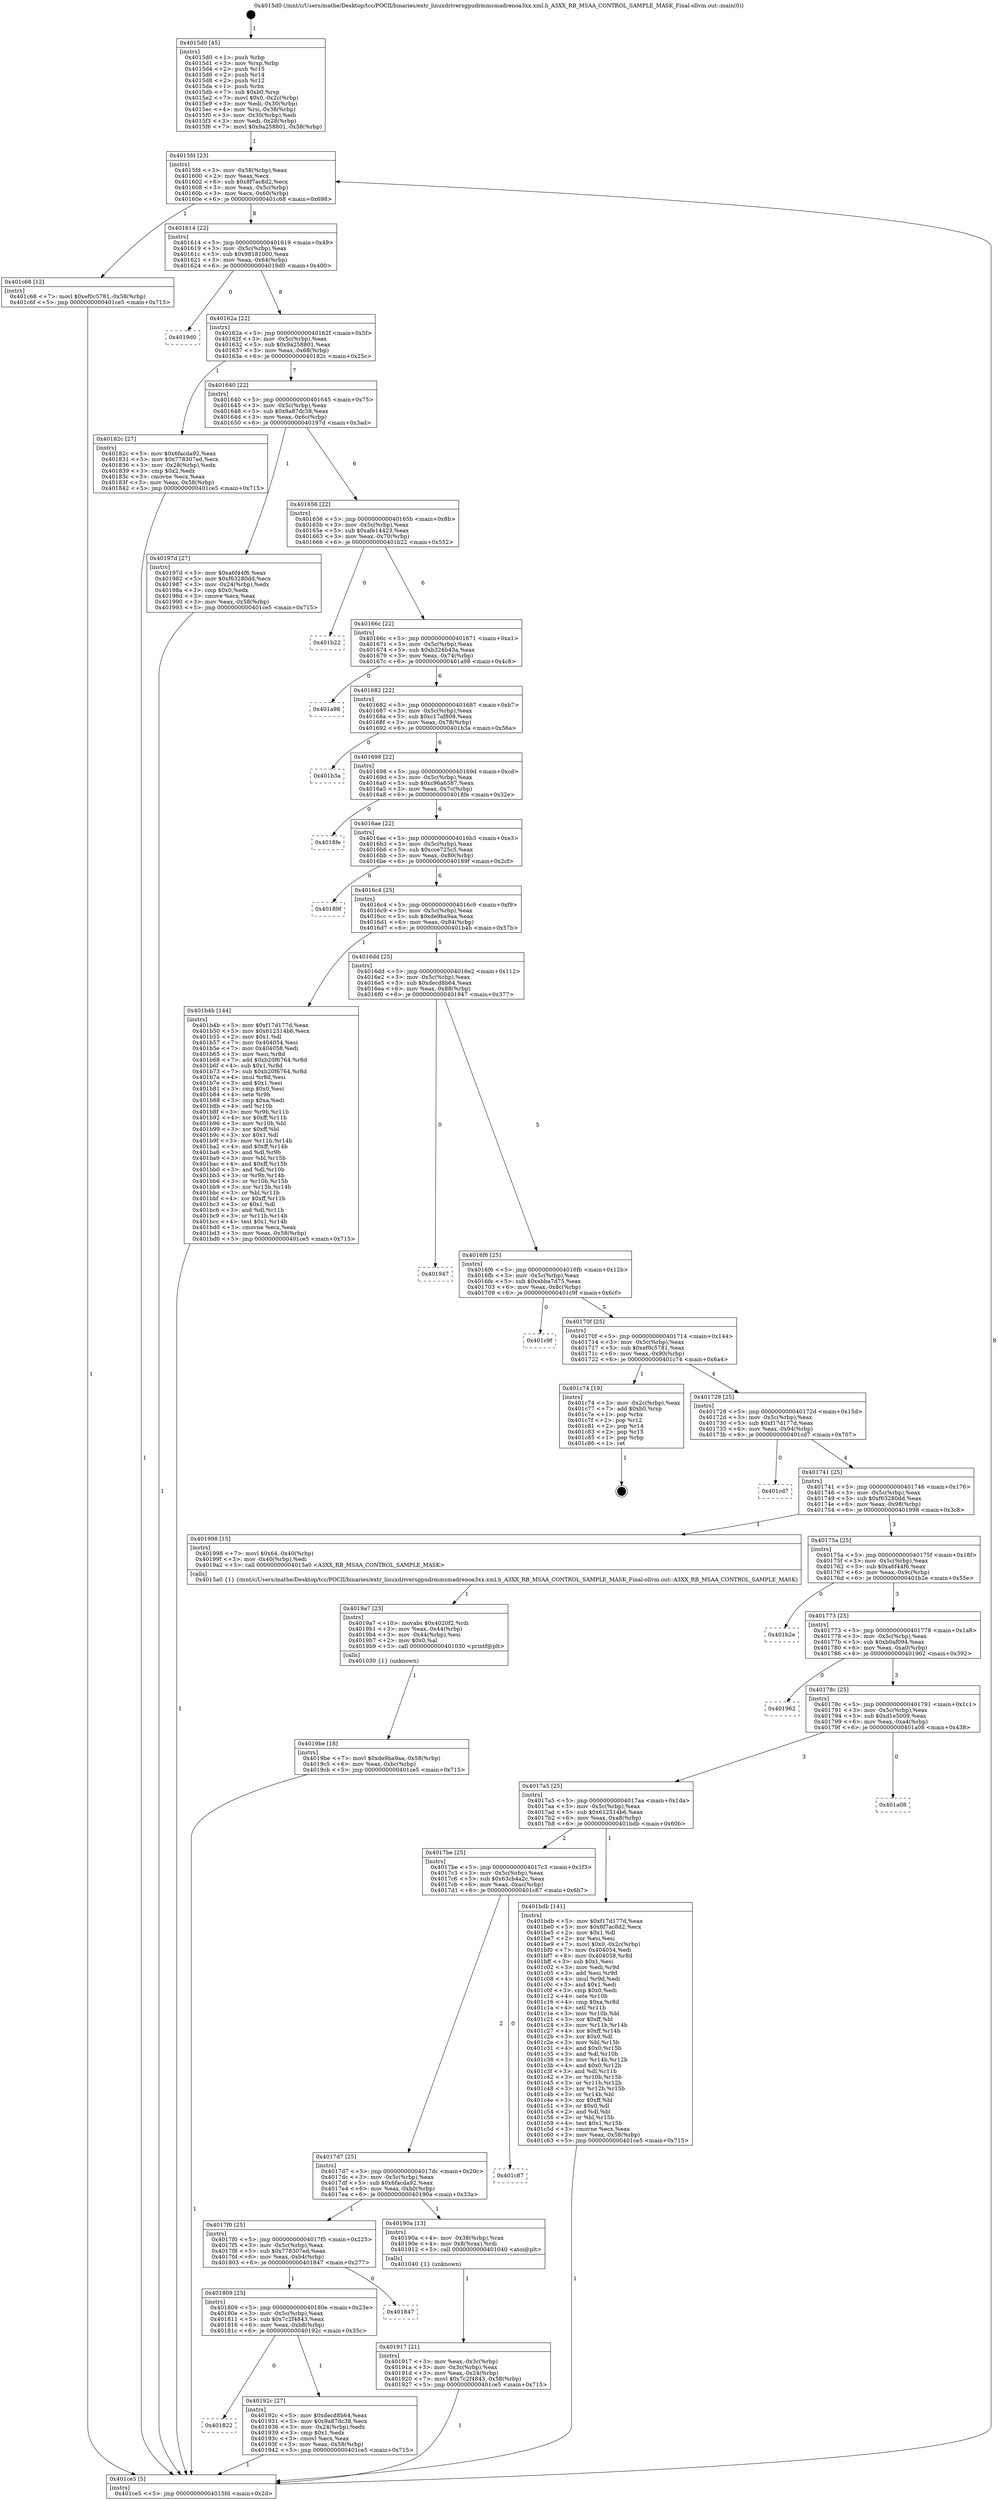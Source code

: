 digraph "0x4015d0" {
  label = "0x4015d0 (/mnt/c/Users/mathe/Desktop/tcc/POCII/binaries/extr_linuxdriversgpudrmmsmadrenoa3xx.xml.h_A3XX_RB_MSAA_CONTROL_SAMPLE_MASK_Final-ollvm.out::main(0))"
  labelloc = "t"
  node[shape=record]

  Entry [label="",width=0.3,height=0.3,shape=circle,fillcolor=black,style=filled]
  "0x4015fd" [label="{
     0x4015fd [23]\l
     | [instrs]\l
     &nbsp;&nbsp;0x4015fd \<+3\>: mov -0x58(%rbp),%eax\l
     &nbsp;&nbsp;0x401600 \<+2\>: mov %eax,%ecx\l
     &nbsp;&nbsp;0x401602 \<+6\>: sub $0x8f7ac8d2,%ecx\l
     &nbsp;&nbsp;0x401608 \<+3\>: mov %eax,-0x5c(%rbp)\l
     &nbsp;&nbsp;0x40160b \<+3\>: mov %ecx,-0x60(%rbp)\l
     &nbsp;&nbsp;0x40160e \<+6\>: je 0000000000401c68 \<main+0x698\>\l
  }"]
  "0x401c68" [label="{
     0x401c68 [12]\l
     | [instrs]\l
     &nbsp;&nbsp;0x401c68 \<+7\>: movl $0xef0c5781,-0x58(%rbp)\l
     &nbsp;&nbsp;0x401c6f \<+5\>: jmp 0000000000401ce5 \<main+0x715\>\l
  }"]
  "0x401614" [label="{
     0x401614 [22]\l
     | [instrs]\l
     &nbsp;&nbsp;0x401614 \<+5\>: jmp 0000000000401619 \<main+0x49\>\l
     &nbsp;&nbsp;0x401619 \<+3\>: mov -0x5c(%rbp),%eax\l
     &nbsp;&nbsp;0x40161c \<+5\>: sub $0x98181000,%eax\l
     &nbsp;&nbsp;0x401621 \<+3\>: mov %eax,-0x64(%rbp)\l
     &nbsp;&nbsp;0x401624 \<+6\>: je 00000000004019d0 \<main+0x400\>\l
  }"]
  Exit [label="",width=0.3,height=0.3,shape=circle,fillcolor=black,style=filled,peripheries=2]
  "0x4019d0" [label="{
     0x4019d0\l
  }", style=dashed]
  "0x40162a" [label="{
     0x40162a [22]\l
     | [instrs]\l
     &nbsp;&nbsp;0x40162a \<+5\>: jmp 000000000040162f \<main+0x5f\>\l
     &nbsp;&nbsp;0x40162f \<+3\>: mov -0x5c(%rbp),%eax\l
     &nbsp;&nbsp;0x401632 \<+5\>: sub $0x9a258801,%eax\l
     &nbsp;&nbsp;0x401637 \<+3\>: mov %eax,-0x68(%rbp)\l
     &nbsp;&nbsp;0x40163a \<+6\>: je 000000000040182c \<main+0x25c\>\l
  }"]
  "0x4019be" [label="{
     0x4019be [18]\l
     | [instrs]\l
     &nbsp;&nbsp;0x4019be \<+7\>: movl $0xde9ba9aa,-0x58(%rbp)\l
     &nbsp;&nbsp;0x4019c5 \<+6\>: mov %eax,-0xbc(%rbp)\l
     &nbsp;&nbsp;0x4019cb \<+5\>: jmp 0000000000401ce5 \<main+0x715\>\l
  }"]
  "0x40182c" [label="{
     0x40182c [27]\l
     | [instrs]\l
     &nbsp;&nbsp;0x40182c \<+5\>: mov $0x6facda92,%eax\l
     &nbsp;&nbsp;0x401831 \<+5\>: mov $0x778307ed,%ecx\l
     &nbsp;&nbsp;0x401836 \<+3\>: mov -0x28(%rbp),%edx\l
     &nbsp;&nbsp;0x401839 \<+3\>: cmp $0x2,%edx\l
     &nbsp;&nbsp;0x40183c \<+3\>: cmovne %ecx,%eax\l
     &nbsp;&nbsp;0x40183f \<+3\>: mov %eax,-0x58(%rbp)\l
     &nbsp;&nbsp;0x401842 \<+5\>: jmp 0000000000401ce5 \<main+0x715\>\l
  }"]
  "0x401640" [label="{
     0x401640 [22]\l
     | [instrs]\l
     &nbsp;&nbsp;0x401640 \<+5\>: jmp 0000000000401645 \<main+0x75\>\l
     &nbsp;&nbsp;0x401645 \<+3\>: mov -0x5c(%rbp),%eax\l
     &nbsp;&nbsp;0x401648 \<+5\>: sub $0x9a87dc38,%eax\l
     &nbsp;&nbsp;0x40164d \<+3\>: mov %eax,-0x6c(%rbp)\l
     &nbsp;&nbsp;0x401650 \<+6\>: je 000000000040197d \<main+0x3ad\>\l
  }"]
  "0x401ce5" [label="{
     0x401ce5 [5]\l
     | [instrs]\l
     &nbsp;&nbsp;0x401ce5 \<+5\>: jmp 00000000004015fd \<main+0x2d\>\l
  }"]
  "0x4015d0" [label="{
     0x4015d0 [45]\l
     | [instrs]\l
     &nbsp;&nbsp;0x4015d0 \<+1\>: push %rbp\l
     &nbsp;&nbsp;0x4015d1 \<+3\>: mov %rsp,%rbp\l
     &nbsp;&nbsp;0x4015d4 \<+2\>: push %r15\l
     &nbsp;&nbsp;0x4015d6 \<+2\>: push %r14\l
     &nbsp;&nbsp;0x4015d8 \<+2\>: push %r12\l
     &nbsp;&nbsp;0x4015da \<+1\>: push %rbx\l
     &nbsp;&nbsp;0x4015db \<+7\>: sub $0xb0,%rsp\l
     &nbsp;&nbsp;0x4015e2 \<+7\>: movl $0x0,-0x2c(%rbp)\l
     &nbsp;&nbsp;0x4015e9 \<+3\>: mov %edi,-0x30(%rbp)\l
     &nbsp;&nbsp;0x4015ec \<+4\>: mov %rsi,-0x38(%rbp)\l
     &nbsp;&nbsp;0x4015f0 \<+3\>: mov -0x30(%rbp),%edi\l
     &nbsp;&nbsp;0x4015f3 \<+3\>: mov %edi,-0x28(%rbp)\l
     &nbsp;&nbsp;0x4015f6 \<+7\>: movl $0x9a258801,-0x58(%rbp)\l
  }"]
  "0x4019a7" [label="{
     0x4019a7 [23]\l
     | [instrs]\l
     &nbsp;&nbsp;0x4019a7 \<+10\>: movabs $0x4020f2,%rdi\l
     &nbsp;&nbsp;0x4019b1 \<+3\>: mov %eax,-0x44(%rbp)\l
     &nbsp;&nbsp;0x4019b4 \<+3\>: mov -0x44(%rbp),%esi\l
     &nbsp;&nbsp;0x4019b7 \<+2\>: mov $0x0,%al\l
     &nbsp;&nbsp;0x4019b9 \<+5\>: call 0000000000401030 \<printf@plt\>\l
     | [calls]\l
     &nbsp;&nbsp;0x401030 \{1\} (unknown)\l
  }"]
  "0x40197d" [label="{
     0x40197d [27]\l
     | [instrs]\l
     &nbsp;&nbsp;0x40197d \<+5\>: mov $0xa6f44f6,%eax\l
     &nbsp;&nbsp;0x401982 \<+5\>: mov $0xf63280dd,%ecx\l
     &nbsp;&nbsp;0x401987 \<+3\>: mov -0x24(%rbp),%edx\l
     &nbsp;&nbsp;0x40198a \<+3\>: cmp $0x0,%edx\l
     &nbsp;&nbsp;0x40198d \<+3\>: cmove %ecx,%eax\l
     &nbsp;&nbsp;0x401990 \<+3\>: mov %eax,-0x58(%rbp)\l
     &nbsp;&nbsp;0x401993 \<+5\>: jmp 0000000000401ce5 \<main+0x715\>\l
  }"]
  "0x401656" [label="{
     0x401656 [22]\l
     | [instrs]\l
     &nbsp;&nbsp;0x401656 \<+5\>: jmp 000000000040165b \<main+0x8b\>\l
     &nbsp;&nbsp;0x40165b \<+3\>: mov -0x5c(%rbp),%eax\l
     &nbsp;&nbsp;0x40165e \<+5\>: sub $0xafe14423,%eax\l
     &nbsp;&nbsp;0x401663 \<+3\>: mov %eax,-0x70(%rbp)\l
     &nbsp;&nbsp;0x401666 \<+6\>: je 0000000000401b22 \<main+0x552\>\l
  }"]
  "0x401822" [label="{
     0x401822\l
  }", style=dashed]
  "0x401b22" [label="{
     0x401b22\l
  }", style=dashed]
  "0x40166c" [label="{
     0x40166c [22]\l
     | [instrs]\l
     &nbsp;&nbsp;0x40166c \<+5\>: jmp 0000000000401671 \<main+0xa1\>\l
     &nbsp;&nbsp;0x401671 \<+3\>: mov -0x5c(%rbp),%eax\l
     &nbsp;&nbsp;0x401674 \<+5\>: sub $0xb326b43a,%eax\l
     &nbsp;&nbsp;0x401679 \<+3\>: mov %eax,-0x74(%rbp)\l
     &nbsp;&nbsp;0x40167c \<+6\>: je 0000000000401a98 \<main+0x4c8\>\l
  }"]
  "0x40192c" [label="{
     0x40192c [27]\l
     | [instrs]\l
     &nbsp;&nbsp;0x40192c \<+5\>: mov $0xdecd8b64,%eax\l
     &nbsp;&nbsp;0x401931 \<+5\>: mov $0x9a87dc38,%ecx\l
     &nbsp;&nbsp;0x401936 \<+3\>: mov -0x24(%rbp),%edx\l
     &nbsp;&nbsp;0x401939 \<+3\>: cmp $0x1,%edx\l
     &nbsp;&nbsp;0x40193c \<+3\>: cmovl %ecx,%eax\l
     &nbsp;&nbsp;0x40193f \<+3\>: mov %eax,-0x58(%rbp)\l
     &nbsp;&nbsp;0x401942 \<+5\>: jmp 0000000000401ce5 \<main+0x715\>\l
  }"]
  "0x401a98" [label="{
     0x401a98\l
  }", style=dashed]
  "0x401682" [label="{
     0x401682 [22]\l
     | [instrs]\l
     &nbsp;&nbsp;0x401682 \<+5\>: jmp 0000000000401687 \<main+0xb7\>\l
     &nbsp;&nbsp;0x401687 \<+3\>: mov -0x5c(%rbp),%eax\l
     &nbsp;&nbsp;0x40168a \<+5\>: sub $0xc17af808,%eax\l
     &nbsp;&nbsp;0x40168f \<+3\>: mov %eax,-0x78(%rbp)\l
     &nbsp;&nbsp;0x401692 \<+6\>: je 0000000000401b3a \<main+0x56a\>\l
  }"]
  "0x401809" [label="{
     0x401809 [25]\l
     | [instrs]\l
     &nbsp;&nbsp;0x401809 \<+5\>: jmp 000000000040180e \<main+0x23e\>\l
     &nbsp;&nbsp;0x40180e \<+3\>: mov -0x5c(%rbp),%eax\l
     &nbsp;&nbsp;0x401811 \<+5\>: sub $0x7c2f4843,%eax\l
     &nbsp;&nbsp;0x401816 \<+6\>: mov %eax,-0xb8(%rbp)\l
     &nbsp;&nbsp;0x40181c \<+6\>: je 000000000040192c \<main+0x35c\>\l
  }"]
  "0x401b3a" [label="{
     0x401b3a\l
  }", style=dashed]
  "0x401698" [label="{
     0x401698 [22]\l
     | [instrs]\l
     &nbsp;&nbsp;0x401698 \<+5\>: jmp 000000000040169d \<main+0xcd\>\l
     &nbsp;&nbsp;0x40169d \<+3\>: mov -0x5c(%rbp),%eax\l
     &nbsp;&nbsp;0x4016a0 \<+5\>: sub $0xc96a6587,%eax\l
     &nbsp;&nbsp;0x4016a5 \<+3\>: mov %eax,-0x7c(%rbp)\l
     &nbsp;&nbsp;0x4016a8 \<+6\>: je 00000000004018fe \<main+0x32e\>\l
  }"]
  "0x401847" [label="{
     0x401847\l
  }", style=dashed]
  "0x4018fe" [label="{
     0x4018fe\l
  }", style=dashed]
  "0x4016ae" [label="{
     0x4016ae [22]\l
     | [instrs]\l
     &nbsp;&nbsp;0x4016ae \<+5\>: jmp 00000000004016b3 \<main+0xe3\>\l
     &nbsp;&nbsp;0x4016b3 \<+3\>: mov -0x5c(%rbp),%eax\l
     &nbsp;&nbsp;0x4016b6 \<+5\>: sub $0xcce725c5,%eax\l
     &nbsp;&nbsp;0x4016bb \<+3\>: mov %eax,-0x80(%rbp)\l
     &nbsp;&nbsp;0x4016be \<+6\>: je 000000000040189f \<main+0x2cf\>\l
  }"]
  "0x401917" [label="{
     0x401917 [21]\l
     | [instrs]\l
     &nbsp;&nbsp;0x401917 \<+3\>: mov %eax,-0x3c(%rbp)\l
     &nbsp;&nbsp;0x40191a \<+3\>: mov -0x3c(%rbp),%eax\l
     &nbsp;&nbsp;0x40191d \<+3\>: mov %eax,-0x24(%rbp)\l
     &nbsp;&nbsp;0x401920 \<+7\>: movl $0x7c2f4843,-0x58(%rbp)\l
     &nbsp;&nbsp;0x401927 \<+5\>: jmp 0000000000401ce5 \<main+0x715\>\l
  }"]
  "0x40189f" [label="{
     0x40189f\l
  }", style=dashed]
  "0x4016c4" [label="{
     0x4016c4 [25]\l
     | [instrs]\l
     &nbsp;&nbsp;0x4016c4 \<+5\>: jmp 00000000004016c9 \<main+0xf9\>\l
     &nbsp;&nbsp;0x4016c9 \<+3\>: mov -0x5c(%rbp),%eax\l
     &nbsp;&nbsp;0x4016cc \<+5\>: sub $0xde9ba9aa,%eax\l
     &nbsp;&nbsp;0x4016d1 \<+6\>: mov %eax,-0x84(%rbp)\l
     &nbsp;&nbsp;0x4016d7 \<+6\>: je 0000000000401b4b \<main+0x57b\>\l
  }"]
  "0x4017f0" [label="{
     0x4017f0 [25]\l
     | [instrs]\l
     &nbsp;&nbsp;0x4017f0 \<+5\>: jmp 00000000004017f5 \<main+0x225\>\l
     &nbsp;&nbsp;0x4017f5 \<+3\>: mov -0x5c(%rbp),%eax\l
     &nbsp;&nbsp;0x4017f8 \<+5\>: sub $0x778307ed,%eax\l
     &nbsp;&nbsp;0x4017fd \<+6\>: mov %eax,-0xb4(%rbp)\l
     &nbsp;&nbsp;0x401803 \<+6\>: je 0000000000401847 \<main+0x277\>\l
  }"]
  "0x401b4b" [label="{
     0x401b4b [144]\l
     | [instrs]\l
     &nbsp;&nbsp;0x401b4b \<+5\>: mov $0xf17d177d,%eax\l
     &nbsp;&nbsp;0x401b50 \<+5\>: mov $0x612514b6,%ecx\l
     &nbsp;&nbsp;0x401b55 \<+2\>: mov $0x1,%dl\l
     &nbsp;&nbsp;0x401b57 \<+7\>: mov 0x404054,%esi\l
     &nbsp;&nbsp;0x401b5e \<+7\>: mov 0x404058,%edi\l
     &nbsp;&nbsp;0x401b65 \<+3\>: mov %esi,%r8d\l
     &nbsp;&nbsp;0x401b68 \<+7\>: add $0xb20f6764,%r8d\l
     &nbsp;&nbsp;0x401b6f \<+4\>: sub $0x1,%r8d\l
     &nbsp;&nbsp;0x401b73 \<+7\>: sub $0xb20f6764,%r8d\l
     &nbsp;&nbsp;0x401b7a \<+4\>: imul %r8d,%esi\l
     &nbsp;&nbsp;0x401b7e \<+3\>: and $0x1,%esi\l
     &nbsp;&nbsp;0x401b81 \<+3\>: cmp $0x0,%esi\l
     &nbsp;&nbsp;0x401b84 \<+4\>: sete %r9b\l
     &nbsp;&nbsp;0x401b88 \<+3\>: cmp $0xa,%edi\l
     &nbsp;&nbsp;0x401b8b \<+4\>: setl %r10b\l
     &nbsp;&nbsp;0x401b8f \<+3\>: mov %r9b,%r11b\l
     &nbsp;&nbsp;0x401b92 \<+4\>: xor $0xff,%r11b\l
     &nbsp;&nbsp;0x401b96 \<+3\>: mov %r10b,%bl\l
     &nbsp;&nbsp;0x401b99 \<+3\>: xor $0xff,%bl\l
     &nbsp;&nbsp;0x401b9c \<+3\>: xor $0x1,%dl\l
     &nbsp;&nbsp;0x401b9f \<+3\>: mov %r11b,%r14b\l
     &nbsp;&nbsp;0x401ba2 \<+4\>: and $0xff,%r14b\l
     &nbsp;&nbsp;0x401ba6 \<+3\>: and %dl,%r9b\l
     &nbsp;&nbsp;0x401ba9 \<+3\>: mov %bl,%r15b\l
     &nbsp;&nbsp;0x401bac \<+4\>: and $0xff,%r15b\l
     &nbsp;&nbsp;0x401bb0 \<+3\>: and %dl,%r10b\l
     &nbsp;&nbsp;0x401bb3 \<+3\>: or %r9b,%r14b\l
     &nbsp;&nbsp;0x401bb6 \<+3\>: or %r10b,%r15b\l
     &nbsp;&nbsp;0x401bb9 \<+3\>: xor %r15b,%r14b\l
     &nbsp;&nbsp;0x401bbc \<+3\>: or %bl,%r11b\l
     &nbsp;&nbsp;0x401bbf \<+4\>: xor $0xff,%r11b\l
     &nbsp;&nbsp;0x401bc3 \<+3\>: or $0x1,%dl\l
     &nbsp;&nbsp;0x401bc6 \<+3\>: and %dl,%r11b\l
     &nbsp;&nbsp;0x401bc9 \<+3\>: or %r11b,%r14b\l
     &nbsp;&nbsp;0x401bcc \<+4\>: test $0x1,%r14b\l
     &nbsp;&nbsp;0x401bd0 \<+3\>: cmovne %ecx,%eax\l
     &nbsp;&nbsp;0x401bd3 \<+3\>: mov %eax,-0x58(%rbp)\l
     &nbsp;&nbsp;0x401bd6 \<+5\>: jmp 0000000000401ce5 \<main+0x715\>\l
  }"]
  "0x4016dd" [label="{
     0x4016dd [25]\l
     | [instrs]\l
     &nbsp;&nbsp;0x4016dd \<+5\>: jmp 00000000004016e2 \<main+0x112\>\l
     &nbsp;&nbsp;0x4016e2 \<+3\>: mov -0x5c(%rbp),%eax\l
     &nbsp;&nbsp;0x4016e5 \<+5\>: sub $0xdecd8b64,%eax\l
     &nbsp;&nbsp;0x4016ea \<+6\>: mov %eax,-0x88(%rbp)\l
     &nbsp;&nbsp;0x4016f0 \<+6\>: je 0000000000401947 \<main+0x377\>\l
  }"]
  "0x40190a" [label="{
     0x40190a [13]\l
     | [instrs]\l
     &nbsp;&nbsp;0x40190a \<+4\>: mov -0x38(%rbp),%rax\l
     &nbsp;&nbsp;0x40190e \<+4\>: mov 0x8(%rax),%rdi\l
     &nbsp;&nbsp;0x401912 \<+5\>: call 0000000000401040 \<atoi@plt\>\l
     | [calls]\l
     &nbsp;&nbsp;0x401040 \{1\} (unknown)\l
  }"]
  "0x401947" [label="{
     0x401947\l
  }", style=dashed]
  "0x4016f6" [label="{
     0x4016f6 [25]\l
     | [instrs]\l
     &nbsp;&nbsp;0x4016f6 \<+5\>: jmp 00000000004016fb \<main+0x12b\>\l
     &nbsp;&nbsp;0x4016fb \<+3\>: mov -0x5c(%rbp),%eax\l
     &nbsp;&nbsp;0x4016fe \<+5\>: sub $0xebba7d75,%eax\l
     &nbsp;&nbsp;0x401703 \<+6\>: mov %eax,-0x8c(%rbp)\l
     &nbsp;&nbsp;0x401709 \<+6\>: je 0000000000401c9f \<main+0x6cf\>\l
  }"]
  "0x4017d7" [label="{
     0x4017d7 [25]\l
     | [instrs]\l
     &nbsp;&nbsp;0x4017d7 \<+5\>: jmp 00000000004017dc \<main+0x20c\>\l
     &nbsp;&nbsp;0x4017dc \<+3\>: mov -0x5c(%rbp),%eax\l
     &nbsp;&nbsp;0x4017df \<+5\>: sub $0x6facda92,%eax\l
     &nbsp;&nbsp;0x4017e4 \<+6\>: mov %eax,-0xb0(%rbp)\l
     &nbsp;&nbsp;0x4017ea \<+6\>: je 000000000040190a \<main+0x33a\>\l
  }"]
  "0x401c9f" [label="{
     0x401c9f\l
  }", style=dashed]
  "0x40170f" [label="{
     0x40170f [25]\l
     | [instrs]\l
     &nbsp;&nbsp;0x40170f \<+5\>: jmp 0000000000401714 \<main+0x144\>\l
     &nbsp;&nbsp;0x401714 \<+3\>: mov -0x5c(%rbp),%eax\l
     &nbsp;&nbsp;0x401717 \<+5\>: sub $0xef0c5781,%eax\l
     &nbsp;&nbsp;0x40171c \<+6\>: mov %eax,-0x90(%rbp)\l
     &nbsp;&nbsp;0x401722 \<+6\>: je 0000000000401c74 \<main+0x6a4\>\l
  }"]
  "0x401c87" [label="{
     0x401c87\l
  }", style=dashed]
  "0x401c74" [label="{
     0x401c74 [19]\l
     | [instrs]\l
     &nbsp;&nbsp;0x401c74 \<+3\>: mov -0x2c(%rbp),%eax\l
     &nbsp;&nbsp;0x401c77 \<+7\>: add $0xb0,%rsp\l
     &nbsp;&nbsp;0x401c7e \<+1\>: pop %rbx\l
     &nbsp;&nbsp;0x401c7f \<+2\>: pop %r12\l
     &nbsp;&nbsp;0x401c81 \<+2\>: pop %r14\l
     &nbsp;&nbsp;0x401c83 \<+2\>: pop %r15\l
     &nbsp;&nbsp;0x401c85 \<+1\>: pop %rbp\l
     &nbsp;&nbsp;0x401c86 \<+1\>: ret\l
  }"]
  "0x401728" [label="{
     0x401728 [25]\l
     | [instrs]\l
     &nbsp;&nbsp;0x401728 \<+5\>: jmp 000000000040172d \<main+0x15d\>\l
     &nbsp;&nbsp;0x40172d \<+3\>: mov -0x5c(%rbp),%eax\l
     &nbsp;&nbsp;0x401730 \<+5\>: sub $0xf17d177d,%eax\l
     &nbsp;&nbsp;0x401735 \<+6\>: mov %eax,-0x94(%rbp)\l
     &nbsp;&nbsp;0x40173b \<+6\>: je 0000000000401cd7 \<main+0x707\>\l
  }"]
  "0x4017be" [label="{
     0x4017be [25]\l
     | [instrs]\l
     &nbsp;&nbsp;0x4017be \<+5\>: jmp 00000000004017c3 \<main+0x1f3\>\l
     &nbsp;&nbsp;0x4017c3 \<+3\>: mov -0x5c(%rbp),%eax\l
     &nbsp;&nbsp;0x4017c6 \<+5\>: sub $0x63cb4a2c,%eax\l
     &nbsp;&nbsp;0x4017cb \<+6\>: mov %eax,-0xac(%rbp)\l
     &nbsp;&nbsp;0x4017d1 \<+6\>: je 0000000000401c87 \<main+0x6b7\>\l
  }"]
  "0x401cd7" [label="{
     0x401cd7\l
  }", style=dashed]
  "0x401741" [label="{
     0x401741 [25]\l
     | [instrs]\l
     &nbsp;&nbsp;0x401741 \<+5\>: jmp 0000000000401746 \<main+0x176\>\l
     &nbsp;&nbsp;0x401746 \<+3\>: mov -0x5c(%rbp),%eax\l
     &nbsp;&nbsp;0x401749 \<+5\>: sub $0xf63280dd,%eax\l
     &nbsp;&nbsp;0x40174e \<+6\>: mov %eax,-0x98(%rbp)\l
     &nbsp;&nbsp;0x401754 \<+6\>: je 0000000000401998 \<main+0x3c8\>\l
  }"]
  "0x401bdb" [label="{
     0x401bdb [141]\l
     | [instrs]\l
     &nbsp;&nbsp;0x401bdb \<+5\>: mov $0xf17d177d,%eax\l
     &nbsp;&nbsp;0x401be0 \<+5\>: mov $0x8f7ac8d2,%ecx\l
     &nbsp;&nbsp;0x401be5 \<+2\>: mov $0x1,%dl\l
     &nbsp;&nbsp;0x401be7 \<+2\>: xor %esi,%esi\l
     &nbsp;&nbsp;0x401be9 \<+7\>: movl $0x0,-0x2c(%rbp)\l
     &nbsp;&nbsp;0x401bf0 \<+7\>: mov 0x404054,%edi\l
     &nbsp;&nbsp;0x401bf7 \<+8\>: mov 0x404058,%r8d\l
     &nbsp;&nbsp;0x401bff \<+3\>: sub $0x1,%esi\l
     &nbsp;&nbsp;0x401c02 \<+3\>: mov %edi,%r9d\l
     &nbsp;&nbsp;0x401c05 \<+3\>: add %esi,%r9d\l
     &nbsp;&nbsp;0x401c08 \<+4\>: imul %r9d,%edi\l
     &nbsp;&nbsp;0x401c0c \<+3\>: and $0x1,%edi\l
     &nbsp;&nbsp;0x401c0f \<+3\>: cmp $0x0,%edi\l
     &nbsp;&nbsp;0x401c12 \<+4\>: sete %r10b\l
     &nbsp;&nbsp;0x401c16 \<+4\>: cmp $0xa,%r8d\l
     &nbsp;&nbsp;0x401c1a \<+4\>: setl %r11b\l
     &nbsp;&nbsp;0x401c1e \<+3\>: mov %r10b,%bl\l
     &nbsp;&nbsp;0x401c21 \<+3\>: xor $0xff,%bl\l
     &nbsp;&nbsp;0x401c24 \<+3\>: mov %r11b,%r14b\l
     &nbsp;&nbsp;0x401c27 \<+4\>: xor $0xff,%r14b\l
     &nbsp;&nbsp;0x401c2b \<+3\>: xor $0x0,%dl\l
     &nbsp;&nbsp;0x401c2e \<+3\>: mov %bl,%r15b\l
     &nbsp;&nbsp;0x401c31 \<+4\>: and $0x0,%r15b\l
     &nbsp;&nbsp;0x401c35 \<+3\>: and %dl,%r10b\l
     &nbsp;&nbsp;0x401c38 \<+3\>: mov %r14b,%r12b\l
     &nbsp;&nbsp;0x401c3b \<+4\>: and $0x0,%r12b\l
     &nbsp;&nbsp;0x401c3f \<+3\>: and %dl,%r11b\l
     &nbsp;&nbsp;0x401c42 \<+3\>: or %r10b,%r15b\l
     &nbsp;&nbsp;0x401c45 \<+3\>: or %r11b,%r12b\l
     &nbsp;&nbsp;0x401c48 \<+3\>: xor %r12b,%r15b\l
     &nbsp;&nbsp;0x401c4b \<+3\>: or %r14b,%bl\l
     &nbsp;&nbsp;0x401c4e \<+3\>: xor $0xff,%bl\l
     &nbsp;&nbsp;0x401c51 \<+3\>: or $0x0,%dl\l
     &nbsp;&nbsp;0x401c54 \<+2\>: and %dl,%bl\l
     &nbsp;&nbsp;0x401c56 \<+3\>: or %bl,%r15b\l
     &nbsp;&nbsp;0x401c59 \<+4\>: test $0x1,%r15b\l
     &nbsp;&nbsp;0x401c5d \<+3\>: cmovne %ecx,%eax\l
     &nbsp;&nbsp;0x401c60 \<+3\>: mov %eax,-0x58(%rbp)\l
     &nbsp;&nbsp;0x401c63 \<+5\>: jmp 0000000000401ce5 \<main+0x715\>\l
  }"]
  "0x401998" [label="{
     0x401998 [15]\l
     | [instrs]\l
     &nbsp;&nbsp;0x401998 \<+7\>: movl $0x64,-0x40(%rbp)\l
     &nbsp;&nbsp;0x40199f \<+3\>: mov -0x40(%rbp),%edi\l
     &nbsp;&nbsp;0x4019a2 \<+5\>: call 00000000004015a0 \<A3XX_RB_MSAA_CONTROL_SAMPLE_MASK\>\l
     | [calls]\l
     &nbsp;&nbsp;0x4015a0 \{1\} (/mnt/c/Users/mathe/Desktop/tcc/POCII/binaries/extr_linuxdriversgpudrmmsmadrenoa3xx.xml.h_A3XX_RB_MSAA_CONTROL_SAMPLE_MASK_Final-ollvm.out::A3XX_RB_MSAA_CONTROL_SAMPLE_MASK)\l
  }"]
  "0x40175a" [label="{
     0x40175a [25]\l
     | [instrs]\l
     &nbsp;&nbsp;0x40175a \<+5\>: jmp 000000000040175f \<main+0x18f\>\l
     &nbsp;&nbsp;0x40175f \<+3\>: mov -0x5c(%rbp),%eax\l
     &nbsp;&nbsp;0x401762 \<+5\>: sub $0xa6f44f6,%eax\l
     &nbsp;&nbsp;0x401767 \<+6\>: mov %eax,-0x9c(%rbp)\l
     &nbsp;&nbsp;0x40176d \<+6\>: je 0000000000401b2e \<main+0x55e\>\l
  }"]
  "0x4017a5" [label="{
     0x4017a5 [25]\l
     | [instrs]\l
     &nbsp;&nbsp;0x4017a5 \<+5\>: jmp 00000000004017aa \<main+0x1da\>\l
     &nbsp;&nbsp;0x4017aa \<+3\>: mov -0x5c(%rbp),%eax\l
     &nbsp;&nbsp;0x4017ad \<+5\>: sub $0x612514b6,%eax\l
     &nbsp;&nbsp;0x4017b2 \<+6\>: mov %eax,-0xa8(%rbp)\l
     &nbsp;&nbsp;0x4017b8 \<+6\>: je 0000000000401bdb \<main+0x60b\>\l
  }"]
  "0x401b2e" [label="{
     0x401b2e\l
  }", style=dashed]
  "0x401773" [label="{
     0x401773 [25]\l
     | [instrs]\l
     &nbsp;&nbsp;0x401773 \<+5\>: jmp 0000000000401778 \<main+0x1a8\>\l
     &nbsp;&nbsp;0x401778 \<+3\>: mov -0x5c(%rbp),%eax\l
     &nbsp;&nbsp;0x40177b \<+5\>: sub $0xb0af094,%eax\l
     &nbsp;&nbsp;0x401780 \<+6\>: mov %eax,-0xa0(%rbp)\l
     &nbsp;&nbsp;0x401786 \<+6\>: je 0000000000401962 \<main+0x392\>\l
  }"]
  "0x401a08" [label="{
     0x401a08\l
  }", style=dashed]
  "0x401962" [label="{
     0x401962\l
  }", style=dashed]
  "0x40178c" [label="{
     0x40178c [25]\l
     | [instrs]\l
     &nbsp;&nbsp;0x40178c \<+5\>: jmp 0000000000401791 \<main+0x1c1\>\l
     &nbsp;&nbsp;0x401791 \<+3\>: mov -0x5c(%rbp),%eax\l
     &nbsp;&nbsp;0x401794 \<+5\>: sub $0xd1e5009,%eax\l
     &nbsp;&nbsp;0x401799 \<+6\>: mov %eax,-0xa4(%rbp)\l
     &nbsp;&nbsp;0x40179f \<+6\>: je 0000000000401a08 \<main+0x438\>\l
  }"]
  Entry -> "0x4015d0" [label=" 1"]
  "0x4015fd" -> "0x401c68" [label=" 1"]
  "0x4015fd" -> "0x401614" [label=" 8"]
  "0x401c74" -> Exit [label=" 1"]
  "0x401614" -> "0x4019d0" [label=" 0"]
  "0x401614" -> "0x40162a" [label=" 8"]
  "0x401c68" -> "0x401ce5" [label=" 1"]
  "0x40162a" -> "0x40182c" [label=" 1"]
  "0x40162a" -> "0x401640" [label=" 7"]
  "0x40182c" -> "0x401ce5" [label=" 1"]
  "0x4015d0" -> "0x4015fd" [label=" 1"]
  "0x401ce5" -> "0x4015fd" [label=" 8"]
  "0x401bdb" -> "0x401ce5" [label=" 1"]
  "0x401640" -> "0x40197d" [label=" 1"]
  "0x401640" -> "0x401656" [label=" 6"]
  "0x401b4b" -> "0x401ce5" [label=" 1"]
  "0x401656" -> "0x401b22" [label=" 0"]
  "0x401656" -> "0x40166c" [label=" 6"]
  "0x4019be" -> "0x401ce5" [label=" 1"]
  "0x40166c" -> "0x401a98" [label=" 0"]
  "0x40166c" -> "0x401682" [label=" 6"]
  "0x4019a7" -> "0x4019be" [label=" 1"]
  "0x401682" -> "0x401b3a" [label=" 0"]
  "0x401682" -> "0x401698" [label=" 6"]
  "0x40197d" -> "0x401ce5" [label=" 1"]
  "0x401698" -> "0x4018fe" [label=" 0"]
  "0x401698" -> "0x4016ae" [label=" 6"]
  "0x40192c" -> "0x401ce5" [label=" 1"]
  "0x4016ae" -> "0x40189f" [label=" 0"]
  "0x4016ae" -> "0x4016c4" [label=" 6"]
  "0x401809" -> "0x40192c" [label=" 1"]
  "0x4016c4" -> "0x401b4b" [label=" 1"]
  "0x4016c4" -> "0x4016dd" [label=" 5"]
  "0x401998" -> "0x4019a7" [label=" 1"]
  "0x4016dd" -> "0x401947" [label=" 0"]
  "0x4016dd" -> "0x4016f6" [label=" 5"]
  "0x4017f0" -> "0x401809" [label=" 1"]
  "0x4016f6" -> "0x401c9f" [label=" 0"]
  "0x4016f6" -> "0x40170f" [label=" 5"]
  "0x401809" -> "0x401822" [label=" 0"]
  "0x40170f" -> "0x401c74" [label=" 1"]
  "0x40170f" -> "0x401728" [label=" 4"]
  "0x401917" -> "0x401ce5" [label=" 1"]
  "0x401728" -> "0x401cd7" [label=" 0"]
  "0x401728" -> "0x401741" [label=" 4"]
  "0x4017d7" -> "0x4017f0" [label=" 1"]
  "0x401741" -> "0x401998" [label=" 1"]
  "0x401741" -> "0x40175a" [label=" 3"]
  "0x4017d7" -> "0x40190a" [label=" 1"]
  "0x40175a" -> "0x401b2e" [label=" 0"]
  "0x40175a" -> "0x401773" [label=" 3"]
  "0x4017be" -> "0x4017d7" [label=" 2"]
  "0x401773" -> "0x401962" [label=" 0"]
  "0x401773" -> "0x40178c" [label=" 3"]
  "0x4017be" -> "0x401c87" [label=" 0"]
  "0x40178c" -> "0x401a08" [label=" 0"]
  "0x40178c" -> "0x4017a5" [label=" 3"]
  "0x4017f0" -> "0x401847" [label=" 0"]
  "0x4017a5" -> "0x401bdb" [label=" 1"]
  "0x4017a5" -> "0x4017be" [label=" 2"]
  "0x40190a" -> "0x401917" [label=" 1"]
}
